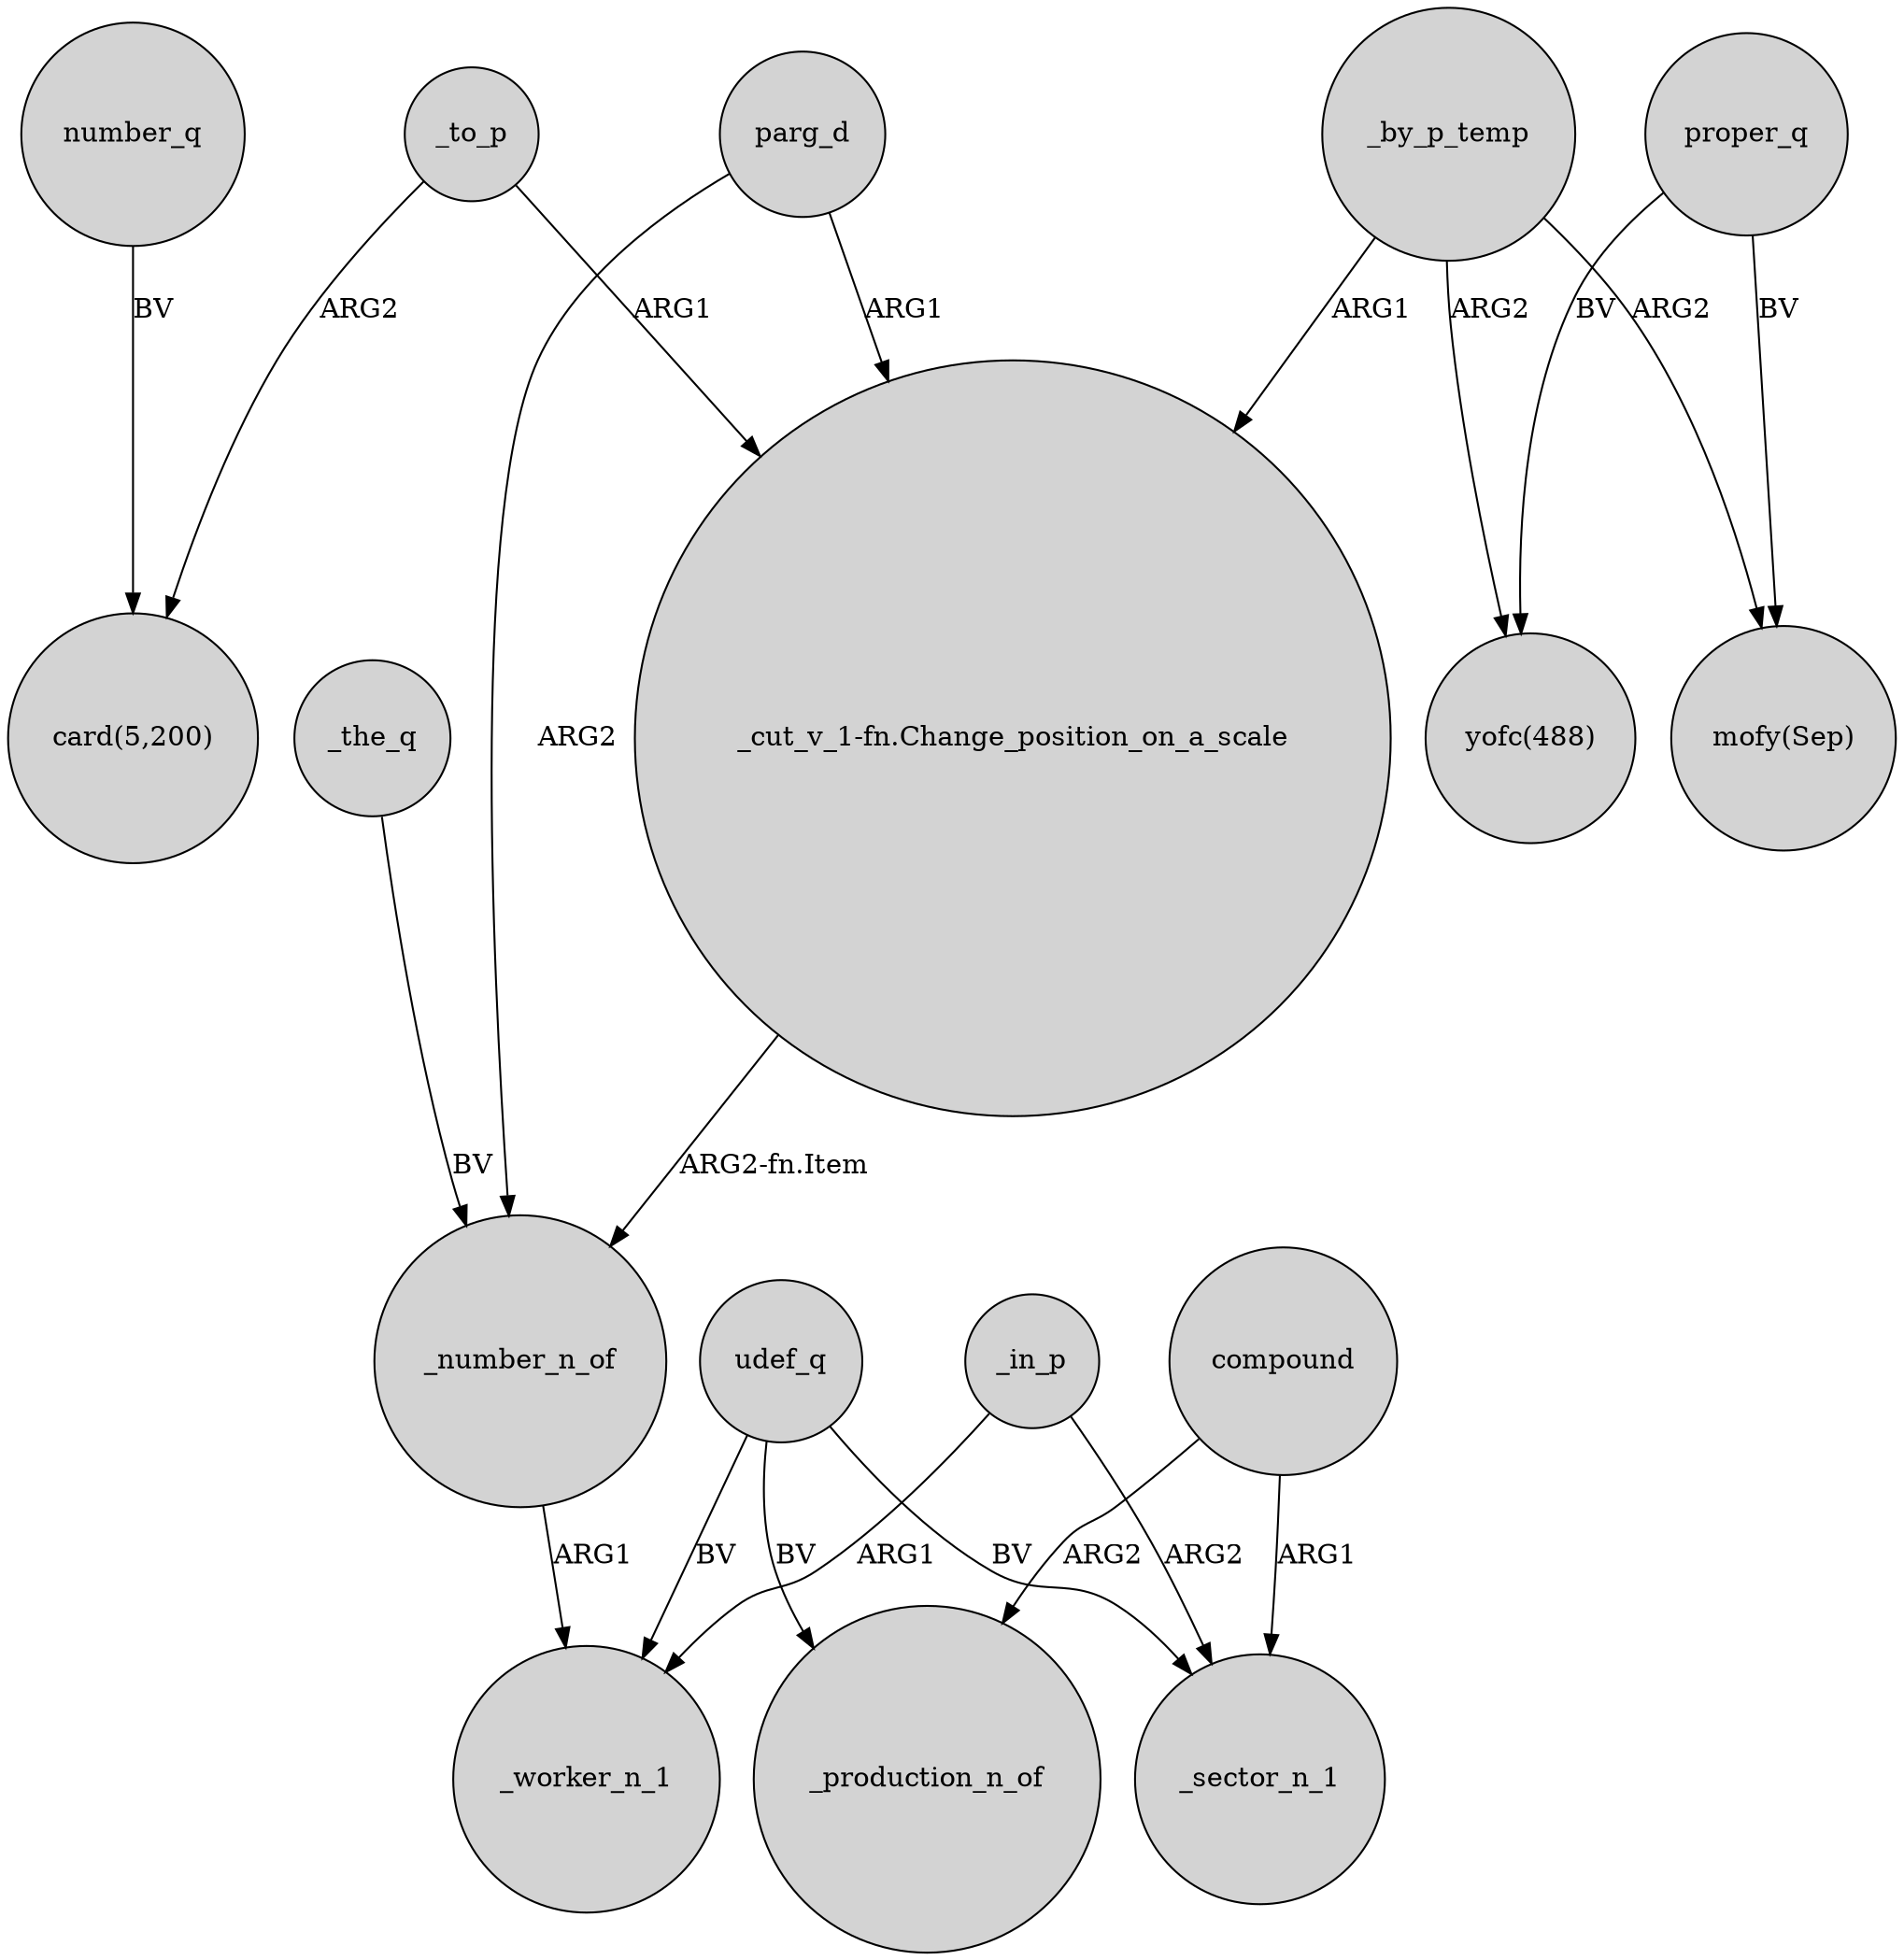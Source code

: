 digraph {
	node [shape=circle style=filled]
	_by_p_temp -> "_cut_v_1-fn.Change_position_on_a_scale" [label=ARG1]
	_the_q -> _number_n_of [label=BV]
	proper_q -> "yofc(488)" [label=BV]
	_to_p -> "card(5,200)" [label=ARG2]
	number_q -> "card(5,200)" [label=BV]
	compound -> _production_n_of [label=ARG2]
	udef_q -> _sector_n_1 [label=BV]
	_to_p -> "_cut_v_1-fn.Change_position_on_a_scale" [label=ARG1]
	parg_d -> _number_n_of [label=ARG2]
	_in_p -> _sector_n_1 [label=ARG2]
	udef_q -> _worker_n_1 [label=BV]
	"_cut_v_1-fn.Change_position_on_a_scale" -> _number_n_of [label="ARG2-fn.Item"]
	_in_p -> _worker_n_1 [label=ARG1]
	parg_d -> "_cut_v_1-fn.Change_position_on_a_scale" [label=ARG1]
	proper_q -> "mofy(Sep)" [label=BV]
	compound -> _sector_n_1 [label=ARG1]
	_by_p_temp -> "yofc(488)" [label=ARG2]
	_by_p_temp -> "mofy(Sep)" [label=ARG2]
	_number_n_of -> _worker_n_1 [label=ARG1]
	udef_q -> _production_n_of [label=BV]
}
